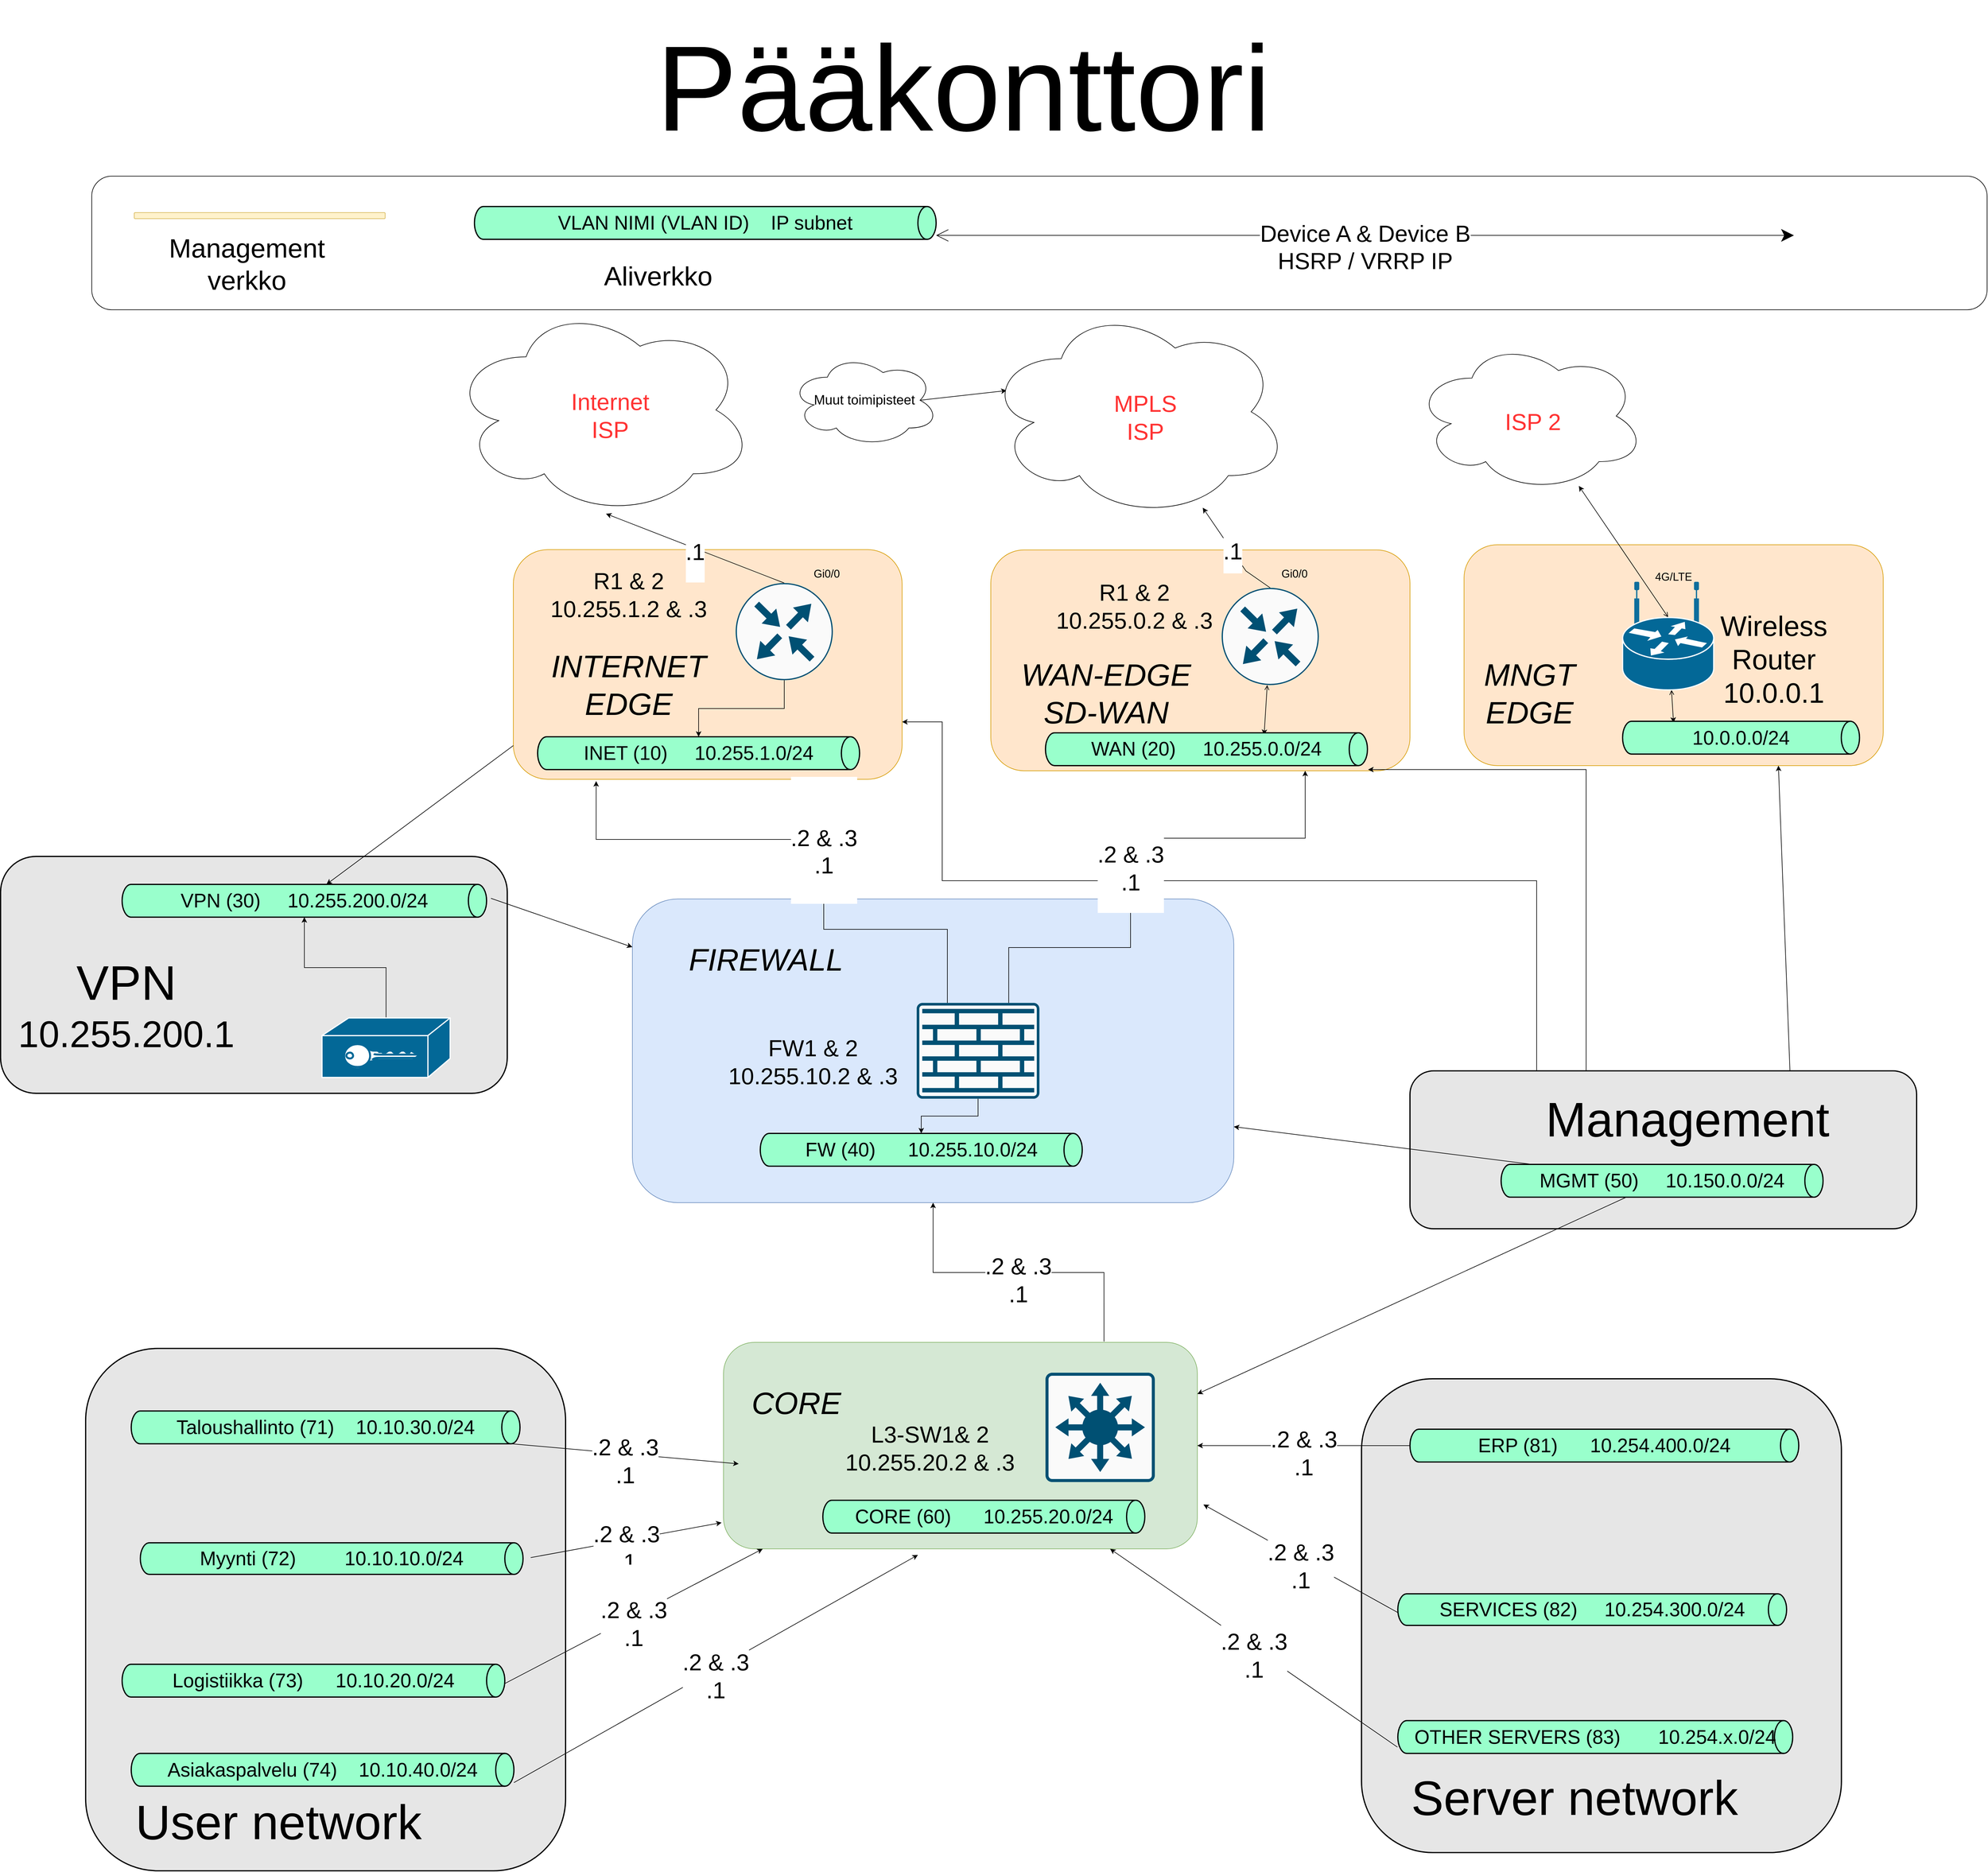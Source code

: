 <mxfile version="13.6.2" type="device"><diagram id="6a731a19-8d31-9384-78a2-239565b7b9f0" name="Page-1"><mxGraphModel dx="5750" dy="4706" grid="1" gridSize="10" guides="1" tooltips="1" connect="1" arrows="1" fold="1" page="1" pageScale="1" pageWidth="827" pageHeight="1169" background="#ffffff" math="0" shadow="0"><root><mxCell id="0"/><mxCell id="1" parent="0"/><mxCell id="njn6WD5CCHJPFwS9FWJV-7" value="" style="rounded=1;whiteSpace=wrap;html=1;" parent="1" vertex="1"><mxGeometry x="-1290" y="-1180" width="3120" height="220" as="geometry"/></mxCell><mxCell id="V2sJwGU7tEx-zziPhopv-89" value="" style="rounded=1;whiteSpace=wrap;html=1;fillColor=#ffe6cc;strokeColor=#d79b00;" parent="1" vertex="1"><mxGeometry x="969" y="-573.1" width="690" height="363.55" as="geometry"/></mxCell><mxCell id="V2sJwGU7tEx-zziPhopv-14" value="&lt;font style=&quot;font-size: 80px&quot;&gt;User network&lt;/font&gt;" style="rounded=1;whiteSpace=wrap;html=1;shadow=0;labelBackgroundColor=none;sketch=0;strokeColor=#000000;strokeWidth=2;gradientColor=none;fillColor=#E6E6E6;align=left;spacingLeft=80;spacingTop=700;" parent="1" vertex="1"><mxGeometry x="-1300" y="750" width="790" height="860" as="geometry"/></mxCell><mxCell id="_6xGI2cisJbOOcS2QNBX-14" value="" style="rounded=1;whiteSpace=wrap;html=1;fillColor=#ffe6cc;strokeColor=#d79b00;" parent="1" vertex="1"><mxGeometry x="190" y="-564.6" width="690" height="363.55" as="geometry"/></mxCell><mxCell id="V2sJwGU7tEx-zziPhopv-62" value="&#10;&#10;&lt;br style=&quot;color: rgb(0, 0, 0); font-family: helvetica; font-size: 11px; font-style: normal; font-weight: 400; letter-spacing: normal; text-align: center; text-indent: 0px; text-transform: none; word-spacing: 0px;&quot;&gt;&lt;br style=&quot;color: rgb(0, 0, 0); font-family: helvetica; font-size: 11px; font-style: normal; font-weight: 400; letter-spacing: normal; text-align: center; text-indent: 0px; text-transform: none; word-spacing: 0px;&quot;&gt;&lt;span style=&quot;color: rgb(0, 0, 0); font-style: normal; font-weight: 400; letter-spacing: normal; text-align: center; text-indent: 0px; text-transform: none; word-spacing: 0px; background-color: rgb(255, 255, 255); font-family: helvetica; font-size: 38px; display: inline; float: none;&quot;&gt;.2 &amp;amp; .3&lt;/span&gt;&lt;br style=&quot;color: rgb(0, 0, 0); font-style: normal; font-weight: 400; letter-spacing: normal; text-align: center; text-indent: 0px; text-transform: none; word-spacing: 0px; background-color: rgb(255, 255, 255); font-family: helvetica; font-size: 38px;&quot;&gt;&lt;span style=&quot;color: rgb(0, 0, 0); font-style: normal; font-weight: 400; letter-spacing: normal; text-align: center; text-indent: 0px; text-transform: none; word-spacing: 0px; background-color: rgb(255, 255, 255); font-family: helvetica; font-size: 38px; display: inline; float: none;&quot;&gt;.1&lt;/span&gt;&lt;br style=&quot;color: rgb(0, 0, 0); font-family: helvetica; font-size: 11px; font-style: normal; font-weight: 400; letter-spacing: normal; text-align: center; text-indent: 0px; text-transform: none; word-spacing: 0px;&quot;&gt;&#10;&#10;" style="edgeStyle=orthogonalEdgeStyle;rounded=0;orthogonalLoop=1;jettySize=auto;html=1;entryX=0.5;entryY=1;entryDx=0;entryDy=0;exitX=0.803;exitY=-0.004;exitDx=0;exitDy=0;exitPerimeter=0;" parent="1" source="9xPWTV1uzTcJlxWRWXas-102" target="9xPWTV1uzTcJlxWRWXas-100" edge="1"><mxGeometry relative="1" as="geometry"><mxPoint x="70" y="730" as="sourcePoint"/></mxGeometry></mxCell><mxCell id="9xPWTV1uzTcJlxWRWXas-102" value="" style="rounded=1;whiteSpace=wrap;html=1;fillColor=#d5e8d4;strokeColor=#82b366;" parent="1" vertex="1"><mxGeometry x="-250" y="740" width="780" height="340" as="geometry"/></mxCell><mxCell id="9xPWTV1uzTcJlxWRWXas-100" value="" style="rounded=1;whiteSpace=wrap;html=1;fillColor=#dae8fc;strokeColor=#6c8ebf;" parent="1" vertex="1"><mxGeometry x="-400" y="10" width="990" height="500" as="geometry"/></mxCell><mxCell id="_6xGI2cisJbOOcS2QNBX-12" value="&lt;br&gt;&lt;span style=&quot;color: rgb(0 , 0 , 0) ; font-style: normal ; font-weight: 400 ; letter-spacing: normal ; text-align: center ; text-indent: 0px ; text-transform: none ; word-spacing: 0px ; background-color: rgb(255 , 255 , 255) ; font-family: &amp;#34;helvetica&amp;#34; ; font-size: 38px ; display: inline ; float: none&quot;&gt;.1&lt;/span&gt;&lt;br style=&quot;color: rgb(0 , 0 , 0) ; font-family: &amp;#34;helvetica&amp;#34; ; font-size: 11px ; font-style: normal ; font-weight: 400 ; letter-spacing: normal ; text-align: center ; text-indent: 0px ; text-transform: none ; word-spacing: 0px&quot;&gt;&lt;br&gt;" style="rounded=0;orthogonalLoop=1;jettySize=auto;html=1;exitX=0.5;exitY=0;exitDx=0;exitDy=0;exitPerimeter=0;" parent="1" source="Qwr_-3QZ_V1puwqlb03a-2257" target="_6xGI2cisJbOOcS2QNBX-9" edge="1"><mxGeometry relative="1" as="geometry"><mxPoint x="665.046" y="-626.523" as="targetPoint"/><Array as="points"><mxPoint x="610" y="-530"/></Array></mxGeometry></mxCell><mxCell id="njn6WD5CCHJPFwS9FWJV-17" style="edgeStyle=none;rounded=0;orthogonalLoop=1;jettySize=auto;html=1;entryX=0.066;entryY=0.321;entryDx=0;entryDy=0;entryPerimeter=0;startArrow=open;startFill=0;startSize=6;endSize=6;" parent="1" source="Qwr_-3QZ_V1puwqlb03a-2257" target="V2sJwGU7tEx-zziPhopv-85" edge="1"><mxGeometry relative="1" as="geometry"/></mxCell><mxCell id="Qwr_-3QZ_V1puwqlb03a-2257" value="" style="points=[[0.5,0,0],[1,0.5,0],[0.5,1,0],[0,0.5,0],[0.145,0.145,0],[0.856,0.145,0],[0.855,0.856,0],[0.145,0.855,0]];verticalLabelPosition=bottom;html=1;verticalAlign=top;aspect=fixed;align=center;pointerEvents=1;shape=mxgraph.cisco19.rect;prIcon=router;fillColor=#FAFAFA;strokeColor=#005073;" parent="1" vertex="1"><mxGeometry x="570" y="-502.1" width="160" height="160" as="geometry"/></mxCell><mxCell id="njn6WD5CCHJPFwS9FWJV-6" style="edgeStyle=orthogonalEdgeStyle;rounded=0;orthogonalLoop=1;jettySize=auto;html=1;" parent="1" source="Qwr_-3QZ_V1puwqlb03a-2259" target="V2sJwGU7tEx-zziPhopv-83" edge="1"><mxGeometry relative="1" as="geometry"/></mxCell><mxCell id="Qwr_-3QZ_V1puwqlb03a-2259" value="" style="points=[[0.015,0.015,0],[0.985,0.015,0],[0.985,0.985,0],[0.015,0.985,0],[0.25,0,0],[0.5,0,0],[0.75,0,0],[1,0.25,0],[1,0.5,0],[1,0.75,0],[0.75,1,0],[0.5,1,0],[0.25,1,0],[0,0.75,0],[0,0.5,0],[0,0.25,0]];verticalLabelPosition=bottom;html=1;verticalAlign=top;aspect=fixed;align=center;pointerEvents=1;shape=mxgraph.cisco19.rect;prIcon=firewall;fillColor=#FAFAFA;strokeColor=#005073;" parent="1" vertex="1"><mxGeometry x="68" y="181.1" width="202" height="157.81" as="geometry"/></mxCell><mxCell id="Qwr_-3QZ_V1puwqlb03a-2261" value="" style="points=[[0.015,0.015,0],[0.985,0.015,0],[0.985,0.985,0],[0.015,0.985,0],[0.25,0,0],[0.5,0,0],[0.75,0,0],[1,0.25,0],[1,0.5,0],[1,0.75,0],[0.75,1,0],[0.5,1,0],[0.25,1,0],[0,0.75,0],[0,0.5,0],[0,0.25,0]];verticalLabelPosition=bottom;html=1;verticalAlign=top;aspect=fixed;align=center;pointerEvents=1;shape=mxgraph.cisco19.rect;prIcon=l3_switch;fillColor=#FAFAFA;strokeColor=#005073;" parent="1" vertex="1"><mxGeometry x="280" y="790" width="180" height="180" as="geometry"/></mxCell><mxCell id="Qwr_-3QZ_V1puwqlb03a-2263" value="" style="ellipse;shape=cloud;whiteSpace=wrap;html=1;" parent="1" vertex="1"><mxGeometry x="-700" y="-970" width="500" height="350" as="geometry"/></mxCell><mxCell id="Qwr_-3QZ_V1puwqlb03a-2456" value="&lt;font style=&quot;font-size: 200px&quot;&gt;Pääkonttori&lt;/font&gt;" style="text;html=1;strokeColor=none;fillColor=none;align=center;verticalAlign=middle;whiteSpace=wrap;rounded=0;" parent="1" vertex="1"><mxGeometry x="-1095.5" y="-1470" width="2480" height="290" as="geometry"/></mxCell><mxCell id="TjrJt1K901fKXK3eT3s--23" value="R1 &amp;amp; 2&lt;br&gt;10.255.0.2 &amp;amp; .3" style="text;html=1;strokeColor=none;fillColor=none;align=center;verticalAlign=middle;whiteSpace=wrap;rounded=0;fontSize=38;" parent="1" vertex="1"><mxGeometry x="270" y="-495.6" width="313" height="50" as="geometry"/></mxCell><mxCell id="TjrJt1K901fKXK3eT3s--26" value="FW1 &amp;amp; 2&lt;br&gt;10.255.10.2 &amp;amp; .3" style="text;html=1;strokeColor=none;fillColor=none;align=center;verticalAlign=middle;whiteSpace=wrap;rounded=0;fontSize=38;" parent="1" vertex="1"><mxGeometry x="-261.5" y="253.9" width="317" height="50" as="geometry"/></mxCell><mxCell id="TjrJt1K901fKXK3eT3s--28" value="L3-SW1&amp;amp; 2&lt;br&gt;10.255.20.2 &amp;amp; .3" style="text;html=1;strokeColor=none;fillColor=none;align=center;verticalAlign=middle;whiteSpace=wrap;rounded=0;fontSize=38;" parent="1" vertex="1"><mxGeometry x="-60.5" y="890" width="300" height="50" as="geometry"/></mxCell><mxCell id="pye4O7VNgA5A2ESjxLsK-39" value="" style="ellipse;shape=cloud;whiteSpace=wrap;html=1;fontSize=38;fontColor=#FF3333;" parent="1" vertex="1"><mxGeometry x="887" y="-910" width="380" height="250" as="geometry"/></mxCell><mxCell id="pye4O7VNgA5A2ESjxLsK-40" value="Internet&lt;br&gt;ISP" style="text;html=1;strokeColor=none;fillColor=none;align=center;verticalAlign=middle;whiteSpace=wrap;rounded=0;fontSize=38;fontColor=#FF3333;" parent="1" vertex="1"><mxGeometry x="-562.5" y="-840" width="251" height="110" as="geometry"/></mxCell><mxCell id="pye4O7VNgA5A2ESjxLsK-41" value="ISP 2" style="text;html=1;strokeColor=none;fillColor=none;align=center;verticalAlign=middle;whiteSpace=wrap;rounded=0;fontSize=38;fontColor=#FF3333;" parent="1" vertex="1"><mxGeometry x="957" y="-830" width="251" height="110" as="geometry"/></mxCell><mxCell id="9xPWTV1uzTcJlxWRWXas-101" value="&lt;i&gt;&lt;font style=&quot;font-size: 51px&quot;&gt;FIREWALL&lt;/font&gt;&lt;/i&gt;" style="text;html=1;strokeColor=none;fillColor=none;align=center;verticalAlign=middle;whiteSpace=wrap;rounded=0;" parent="1" vertex="1"><mxGeometry x="-370" y="10" width="380" height="200" as="geometry"/></mxCell><mxCell id="9xPWTV1uzTcJlxWRWXas-103" value="&lt;i&gt;&lt;font style=&quot;font-size: 51px&quot;&gt;CORE&lt;/font&gt;&lt;/i&gt;" style="text;html=1;strokeColor=none;fillColor=none;align=center;verticalAlign=middle;whiteSpace=wrap;rounded=0;" parent="1" vertex="1"><mxGeometry x="-320" y="740" width="380" height="200" as="geometry"/></mxCell><mxCell id="_6xGI2cisJbOOcS2QNBX-16" style="edgeStyle=none;rounded=0;orthogonalLoop=1;jettySize=auto;html=1;exitX=0.875;exitY=0.5;exitDx=0;exitDy=0;exitPerimeter=0;entryX=0.07;entryY=0.4;entryDx=0;entryDy=0;entryPerimeter=0;" parent="1" source="9xPWTV1uzTcJlxWRWXas-120" target="_6xGI2cisJbOOcS2QNBX-9" edge="1"><mxGeometry relative="1" as="geometry"/></mxCell><mxCell id="9xPWTV1uzTcJlxWRWXas-120" value="&lt;font style=&quot;font-size: 22px&quot;&gt;Muut toimipisteet&lt;/font&gt;" style="ellipse;shape=cloud;whiteSpace=wrap;html=1;" parent="1" vertex="1"><mxGeometry x="-140" y="-887" width="244" height="152" as="geometry"/></mxCell><mxCell id="9xPWTV1uzTcJlxWRWXas-122" value="" style="rounded=1;whiteSpace=wrap;html=1;fillColor=#fff2cc;strokeColor=#d6b656;" parent="1" vertex="1"><mxGeometry x="-1220" y="-1120" width="413" height="10" as="geometry"/></mxCell><mxCell id="9xPWTV1uzTcJlxWRWXas-124" value="&lt;font style=&quot;font-size: 44px&quot;&gt;Management verkko&lt;/font&gt;" style="text;html=1;strokeColor=none;fillColor=none;align=center;verticalAlign=middle;whiteSpace=wrap;rounded=0;" parent="1" vertex="1"><mxGeometry x="-1162" y="-1050" width="255" height="30" as="geometry"/></mxCell><mxCell id="_6xGI2cisJbOOcS2QNBX-9" value="" style="ellipse;shape=cloud;whiteSpace=wrap;html=1;" parent="1" vertex="1"><mxGeometry x="181" y="-967" width="500" height="350" as="geometry"/></mxCell><mxCell id="_6xGI2cisJbOOcS2QNBX-10" value="MPLS&lt;br&gt;ISP" style="text;html=1;strokeColor=none;fillColor=none;align=center;verticalAlign=middle;whiteSpace=wrap;rounded=0;fontSize=38;fontColor=#FF3333;" parent="1" vertex="1"><mxGeometry x="318.5" y="-837" width="251" height="110" as="geometry"/></mxCell><mxCell id="_6xGI2cisJbOOcS2QNBX-15" value="&lt;i&gt;&lt;font style=&quot;font-size: 51px&quot;&gt;WAN-EDGE&lt;br&gt;SD-WAN&lt;br&gt;&lt;/font&gt;&lt;/i&gt;" style="text;html=1;strokeColor=none;fillColor=none;align=center;verticalAlign=middle;whiteSpace=wrap;rounded=0;" parent="1" vertex="1"><mxGeometry x="190" y="-428.5" width="380" height="200" as="geometry"/></mxCell><mxCell id="_6xGI2cisJbOOcS2QNBX-20" style="edgeStyle=none;rounded=0;orthogonalLoop=1;jettySize=auto;html=1;exitX=0.5;exitY=0.32;exitDx=0;exitDy=0;exitPerimeter=0;entryX=0.713;entryY=0.96;entryDx=0;entryDy=0;entryPerimeter=0;startArrow=open;startFill=0;" parent="1" source="_6xGI2cisJbOOcS2QNBX-19" target="pye4O7VNgA5A2ESjxLsK-39" edge="1"><mxGeometry relative="1" as="geometry"><mxPoint x="1258.08" y="-595.1" as="targetPoint"/></mxGeometry></mxCell><mxCell id="njn6WD5CCHJPFwS9FWJV-18" style="edgeStyle=none;rounded=0;orthogonalLoop=1;jettySize=auto;html=1;entryX=0.046;entryY=0.785;entryDx=0;entryDy=0;entryPerimeter=0;startArrow=open;startFill=0;startSize=6;endSize=6;" parent="1" source="_6xGI2cisJbOOcS2QNBX-19" target="V2sJwGU7tEx-zziPhopv-94" edge="1"><mxGeometry relative="1" as="geometry"/></mxCell><mxCell id="_6xGI2cisJbOOcS2QNBX-19" value="" style="shape=mxgraph.cisco.routers.wireless_router;html=1;dashed=0;fillColor=#036897;strokeColor=#ffffff;strokeWidth=2;verticalLabelPosition=bottom;verticalAlign=top" parent="1" vertex="1"><mxGeometry x="1230" y="-510.1" width="150" height="176" as="geometry"/></mxCell><mxCell id="_6xGI2cisJbOOcS2QNBX-23" value="&lt;font style=&quot;font-size: 18px&quot;&gt;Gi0/0&lt;/font&gt;" style="text;html=1;strokeColor=none;fillColor=none;align=center;verticalAlign=middle;whiteSpace=wrap;rounded=0;" parent="1" vertex="1"><mxGeometry x="670" y="-534.1" width="40" height="19" as="geometry"/></mxCell><mxCell id="_6xGI2cisJbOOcS2QNBX-43" value="&lt;span style=&quot;font-size: 18px&quot;&gt;4G/LTE&lt;/span&gt;" style="text;html=1;strokeColor=none;fillColor=none;align=center;verticalAlign=middle;whiteSpace=wrap;rounded=0;" parent="1" vertex="1"><mxGeometry x="1294" y="-529.1" width="40" height="19" as="geometry"/></mxCell><mxCell id="iafb_Qz2ayjBnACv0gtP-8" value="&lt;font color=&quot;#000000&quot; style=&quot;font-size: 46px&quot;&gt;Wireless&lt;br&gt;Router&lt;br&gt;10.0.0.1&lt;br&gt;&lt;/font&gt;" style="text;html=1;strokeColor=none;fillColor=none;align=center;verticalAlign=middle;whiteSpace=wrap;rounded=0;fontSize=38;fontColor=#FF3333;" parent="1" vertex="1"><mxGeometry x="1334" y="-434.1" width="290" height="100" as="geometry"/></mxCell><mxCell id="V2sJwGU7tEx-zziPhopv-44" value="&#10;&#10;&lt;br style=&quot;color: rgb(0, 0, 0); font-family: helvetica; font-size: 11px; font-style: normal; font-weight: 400; letter-spacing: normal; text-align: center; text-indent: 0px; text-transform: none; word-spacing: 0px;&quot;&gt;&lt;br style=&quot;color: rgb(0, 0, 0); font-family: helvetica; font-size: 11px; font-style: normal; font-weight: 400; letter-spacing: normal; text-align: center; text-indent: 0px; text-transform: none; word-spacing: 0px;&quot;&gt;&lt;span style=&quot;color: rgb(0, 0, 0); font-style: normal; font-weight: 400; letter-spacing: normal; text-align: center; text-indent: 0px; text-transform: none; word-spacing: 0px; background-color: rgb(255, 255, 255); font-family: helvetica; font-size: 38px; display: inline; float: none;&quot;&gt;.2 &amp;amp; .3&lt;/span&gt;&lt;br style=&quot;color: rgb(0, 0, 0); font-style: normal; font-weight: 400; letter-spacing: normal; text-align: center; text-indent: 0px; text-transform: none; word-spacing: 0px; background-color: rgb(255, 255, 255); font-family: helvetica; font-size: 38px;&quot;&gt;&lt;span style=&quot;color: rgb(0, 0, 0); font-style: normal; font-weight: 400; letter-spacing: normal; text-align: center; text-indent: 0px; text-transform: none; word-spacing: 0px; background-color: rgb(255, 255, 255); font-family: helvetica; font-size: 38px; display: inline; float: none;&quot;&gt;.1&lt;/span&gt;&lt;br style=&quot;color: rgb(0, 0, 0); font-family: helvetica; font-size: 11px; font-style: normal; font-weight: 400; letter-spacing: normal; text-align: center; text-indent: 0px; text-transform: none; word-spacing: 0px;&quot;&gt;&#10;&#10;" style="edgeStyle=none;rounded=0;orthogonalLoop=1;jettySize=auto;html=1;entryX=-0.004;entryY=0.873;entryDx=0;entryDy=0;entryPerimeter=0;exitX=0.469;exitY=-0.02;exitDx=0;exitDy=0;exitPerimeter=0;" parent="1" source="V2sJwGU7tEx-zziPhopv-10" target="9xPWTV1uzTcJlxWRWXas-102" edge="1"><mxGeometry relative="1" as="geometry"><mxPoint x="-346" y="1370.545" as="targetPoint"/></mxGeometry></mxCell><mxCell id="V2sJwGU7tEx-zziPhopv-10" value="&lt;font style=&quot;font-size: 32px&quot;&gt;Myynti (72)&amp;nbsp; &amp;nbsp; &amp;nbsp; &amp;nbsp; &amp;nbsp;10.10.10.0/24&lt;/font&gt;" style="shape=cylinder2;whiteSpace=wrap;html=1;boundedLbl=1;backgroundOutline=1;size=15;shadow=0;sketch=0;strokeWidth=2;gradientColor=none;direction=south;labelBackgroundColor=none;labelBorderColor=none;fillColor=#99FFCC;" parent="1" vertex="1"><mxGeometry x="-1210" y="1070" width="630" height="52" as="geometry"/></mxCell><mxCell id="V2sJwGU7tEx-zziPhopv-45" value="&#10;&#10;&lt;br style=&quot;color: rgb(0, 0, 0); font-family: helvetica; font-size: 11px; font-style: normal; font-weight: 400; letter-spacing: normal; text-align: center; text-indent: 0px; text-transform: none; word-spacing: 0px;&quot;&gt;&lt;br style=&quot;color: rgb(0, 0, 0); font-family: helvetica; font-size: 11px; font-style: normal; font-weight: 400; letter-spacing: normal; text-align: center; text-indent: 0px; text-transform: none; word-spacing: 0px;&quot;&gt;&lt;span style=&quot;color: rgb(0, 0, 0); font-style: normal; font-weight: 400; letter-spacing: normal; text-align: center; text-indent: 0px; text-transform: none; word-spacing: 0px; background-color: rgb(255, 255, 255); font-family: helvetica; font-size: 38px; display: inline; float: none;&quot;&gt;.2 &amp;amp; .3&lt;/span&gt;&lt;br style=&quot;color: rgb(0, 0, 0); font-style: normal; font-weight: 400; letter-spacing: normal; text-align: center; text-indent: 0px; text-transform: none; word-spacing: 0px; background-color: rgb(255, 255, 255); font-family: helvetica; font-size: 38px;&quot;&gt;&lt;span style=&quot;color: rgb(0, 0, 0); font-style: normal; font-weight: 400; letter-spacing: normal; text-align: center; text-indent: 0px; text-transform: none; word-spacing: 0px; background-color: rgb(255, 255, 255); font-family: helvetica; font-size: 38px; display: inline; float: none;&quot;&gt;.1&lt;/span&gt;&lt;br style=&quot;color: rgb(0, 0, 0); font-family: helvetica; font-size: 11px; font-style: normal; font-weight: 400; letter-spacing: normal; text-align: center; text-indent: 0px; text-transform: none; word-spacing: 0px;&quot;&gt;&#10;&#10;" style="edgeStyle=none;rounded=0;orthogonalLoop=1;jettySize=auto;html=1;exitX=0.593;exitY=0.001;exitDx=0;exitDy=0;exitPerimeter=0;" parent="1" source="V2sJwGU7tEx-zziPhopv-11" target="9xPWTV1uzTcJlxWRWXas-102" edge="1"><mxGeometry relative="1" as="geometry"><mxPoint x="-346" y="1395.255" as="targetPoint"/></mxGeometry></mxCell><mxCell id="V2sJwGU7tEx-zziPhopv-11" value="&lt;font style=&quot;font-size: 32px&quot;&gt;Logistiikka (73)&amp;nbsp; &amp;nbsp; &amp;nbsp; 10.10.20.0/24&lt;/font&gt;" style="shape=cylinder2;whiteSpace=wrap;html=1;boundedLbl=1;backgroundOutline=1;size=15;shadow=0;sketch=0;strokeWidth=2;direction=south;fillColor=#99FFCC;" parent="1" vertex="1"><mxGeometry x="-1240" y="1270" width="630" height="54" as="geometry"/></mxCell><mxCell id="V2sJwGU7tEx-zziPhopv-43" value="&#10;&#10;&lt;br style=&quot;color: rgb(0, 0, 0); font-family: helvetica; font-size: 11px; font-style: normal; font-weight: 400; letter-spacing: normal; text-align: center; text-indent: 0px; text-transform: none; word-spacing: 0px;&quot;&gt;&lt;br style=&quot;color: rgb(0, 0, 0); font-family: helvetica; font-size: 11px; font-style: normal; font-weight: 400; letter-spacing: normal; text-align: center; text-indent: 0px; text-transform: none; word-spacing: 0px;&quot;&gt;&lt;span style=&quot;color: rgb(0, 0, 0); font-style: normal; font-weight: 400; letter-spacing: normal; text-align: center; text-indent: 0px; text-transform: none; word-spacing: 0px; background-color: rgb(255, 255, 255); font-family: helvetica; font-size: 38px; display: inline; float: none;&quot;&gt;.2 &amp;amp; .3&lt;/span&gt;&lt;br style=&quot;color: rgb(0, 0, 0); font-style: normal; font-weight: 400; letter-spacing: normal; text-align: center; text-indent: 0px; text-transform: none; word-spacing: 0px; background-color: rgb(255, 255, 255); font-family: helvetica; font-size: 38px;&quot;&gt;&lt;span style=&quot;color: rgb(0, 0, 0); font-style: normal; font-weight: 400; letter-spacing: normal; text-align: center; text-indent: 0px; text-transform: none; word-spacing: 0px; background-color: rgb(255, 255, 255); font-family: helvetica; font-size: 38px; display: inline; float: none;&quot;&gt;.1&lt;/span&gt;&lt;br style=&quot;color: rgb(0, 0, 0); font-family: helvetica; font-size: 11px; font-style: normal; font-weight: 400; letter-spacing: normal; text-align: center; text-indent: 0px; text-transform: none; word-spacing: 0px;&quot;&gt;&#10;&#10;" style="edgeStyle=none;rounded=0;orthogonalLoop=1;jettySize=auto;html=1;entryX=0.25;entryY=1;entryDx=0;entryDy=0;" parent="1" source="V2sJwGU7tEx-zziPhopv-12" target="9xPWTV1uzTcJlxWRWXas-103" edge="1"><mxGeometry relative="1" as="geometry"><mxPoint x="-226.273" y="1350" as="targetPoint"/></mxGeometry></mxCell><mxCell id="V2sJwGU7tEx-zziPhopv-12" value="&lt;font style=&quot;font-size: 32px&quot;&gt;Taloushallinto (71)&amp;nbsp; &amp;nbsp; 10.10.30.0/24&lt;/font&gt;" style="shape=cylinder2;whiteSpace=wrap;html=1;boundedLbl=1;backgroundOutline=1;size=15;shadow=0;sketch=0;strokeWidth=2;gradientColor=none;direction=south;fillColor=#99FFCC;" parent="1" vertex="1"><mxGeometry x="-1225" y="853" width="640" height="54" as="geometry"/></mxCell><mxCell id="V2sJwGU7tEx-zziPhopv-46" value="&#10;&#10;&lt;br style=&quot;color: rgb(0, 0, 0); font-family: helvetica; font-size: 11px; font-style: normal; font-weight: 400; letter-spacing: normal; text-align: center; text-indent: 0px; text-transform: none; word-spacing: 0px;&quot;&gt;&lt;br style=&quot;color: rgb(0, 0, 0); font-family: helvetica; font-size: 11px; font-style: normal; font-weight: 400; letter-spacing: normal; text-align: center; text-indent: 0px; text-transform: none; word-spacing: 0px;&quot;&gt;&lt;span style=&quot;color: rgb(0, 0, 0); font-style: normal; font-weight: 400; letter-spacing: normal; text-align: center; text-indent: 0px; text-transform: none; word-spacing: 0px; background-color: rgb(255, 255, 255); font-family: helvetica; font-size: 38px; display: inline; float: none;&quot;&gt;.2 &amp;amp; .3&lt;/span&gt;&lt;br style=&quot;color: rgb(0, 0, 0); font-style: normal; font-weight: 400; letter-spacing: normal; text-align: center; text-indent: 0px; text-transform: none; word-spacing: 0px; background-color: rgb(255, 255, 255); font-family: helvetica; font-size: 38px;&quot;&gt;&lt;span style=&quot;color: rgb(0, 0, 0); font-style: normal; font-weight: 400; letter-spacing: normal; text-align: center; text-indent: 0px; text-transform: none; word-spacing: 0px; background-color: rgb(255, 255, 255); font-family: helvetica; font-size: 38px; display: inline; float: none;&quot;&gt;.1&lt;/span&gt;&lt;br style=&quot;color: rgb(0, 0, 0); font-family: helvetica; font-size: 11px; font-style: normal; font-weight: 400; letter-spacing: normal; text-align: center; text-indent: 0px; text-transform: none; word-spacing: 0px;&quot;&gt;&#10;&#10;" style="edgeStyle=none;rounded=0;orthogonalLoop=1;jettySize=auto;html=1;exitX=0.889;exitY=0;exitDx=0;exitDy=0;exitPerimeter=0;" parent="1" source="V2sJwGU7tEx-zziPhopv-13" edge="1"><mxGeometry relative="1" as="geometry"><mxPoint x="70" y="1090" as="targetPoint"/></mxGeometry></mxCell><mxCell id="V2sJwGU7tEx-zziPhopv-13" value="&lt;font style=&quot;font-size: 32px&quot;&gt;Asiakaspalvelu (74)&amp;nbsp; &amp;nbsp; 10.10.40.0/24&lt;/font&gt;" style="shape=cylinder2;whiteSpace=wrap;html=1;boundedLbl=1;backgroundOutline=1;size=15;shadow=0;sketch=0;strokeWidth=2;gradientColor=none;direction=south;fillColor=#99FFCC;" parent="1" vertex="1"><mxGeometry x="-1225" y="1416.8" width="630" height="54" as="geometry"/></mxCell><mxCell id="V2sJwGU7tEx-zziPhopv-87" style="edgeStyle=orthogonalEdgeStyle;rounded=0;orthogonalLoop=1;jettySize=auto;html=1;entryX=1.121;entryY=-0.002;entryDx=0;entryDy=0;entryPerimeter=0;" parent="1" source="V2sJwGU7tEx-zziPhopv-25" target="V2sJwGU7tEx-zziPhopv-85" edge="1"><mxGeometry relative="1" as="geometry"><Array as="points"><mxPoint x="1170" y="-203"/></Array></mxGeometry></mxCell><mxCell id="V2sJwGU7tEx-zziPhopv-88" style="edgeStyle=orthogonalEdgeStyle;rounded=0;orthogonalLoop=1;jettySize=auto;html=1;entryX=1;entryY=0.75;entryDx=0;entryDy=0;exitX=0.25;exitY=0;exitDx=0;exitDy=0;" parent="1" source="V2sJwGU7tEx-zziPhopv-25" target="V2sJwGU7tEx-zziPhopv-65" edge="1"><mxGeometry relative="1" as="geometry"><Array as="points"><mxPoint x="1088" y="-20"/><mxPoint x="110" y="-20"/><mxPoint x="110" y="-282"/></Array></mxGeometry></mxCell><mxCell id="V2sJwGU7tEx-zziPhopv-91" style="rounded=0;orthogonalLoop=1;jettySize=auto;html=1;exitX=0.75;exitY=0;exitDx=0;exitDy=0;entryX=0.75;entryY=1;entryDx=0;entryDy=0;" parent="1" source="V2sJwGU7tEx-zziPhopv-25" target="V2sJwGU7tEx-zziPhopv-89" edge="1"><mxGeometry relative="1" as="geometry"/></mxCell><mxCell id="V2sJwGU7tEx-zziPhopv-25" value="&lt;font style=&quot;font-size: 80px&quot;&gt;Management&lt;/font&gt;" style="rounded=1;whiteSpace=wrap;html=1;shadow=0;labelBackgroundColor=none;sketch=0;strokeColor=#000000;strokeWidth=2;gradientColor=none;fillColor=#E6E6E6;align=center;spacingLeft=80;spacingTop=0;spacingBottom=100;" parent="1" vertex="1"><mxGeometry x="880" y="293" width="834" height="260" as="geometry"/></mxCell><mxCell id="V2sJwGU7tEx-zziPhopv-55" style="edgeStyle=none;rounded=0;orthogonalLoop=1;jettySize=auto;html=1;entryX=1;entryY=0.25;entryDx=0;entryDy=0;" parent="1" source="V2sJwGU7tEx-zziPhopv-27" target="9xPWTV1uzTcJlxWRWXas-102" edge="1"><mxGeometry relative="1" as="geometry"/></mxCell><mxCell id="V2sJwGU7tEx-zziPhopv-56" style="edgeStyle=none;rounded=0;orthogonalLoop=1;jettySize=auto;html=1;entryX=1;entryY=0.75;entryDx=0;entryDy=0;" parent="1" source="V2sJwGU7tEx-zziPhopv-27" target="9xPWTV1uzTcJlxWRWXas-100" edge="1"><mxGeometry relative="1" as="geometry"/></mxCell><mxCell id="V2sJwGU7tEx-zziPhopv-27" value="&lt;font style=&quot;font-size: 32px&quot;&gt;MGMT (50)&amp;nbsp; &amp;nbsp; &amp;nbsp;10.150.0.0/24&lt;/font&gt;" style="shape=cylinder2;whiteSpace=wrap;html=1;boundedLbl=1;backgroundOutline=1;size=15;shadow=0;sketch=0;strokeWidth=2;gradientColor=none;direction=south;labelBackgroundColor=none;labelBorderColor=none;fillColor=#99FFCC;" parent="1" vertex="1"><mxGeometry x="1030" y="447" width="530" height="54" as="geometry"/></mxCell><mxCell id="V2sJwGU7tEx-zziPhopv-30" value="&lt;font style=&quot;font-size: 80px&quot;&gt;Server network&lt;/font&gt;" style="rounded=1;whiteSpace=wrap;html=1;shadow=0;labelBackgroundColor=none;sketch=0;strokeColor=#000000;strokeWidth=2;gradientColor=none;fillColor=#E6E6E6;align=left;spacingLeft=80;spacingTop=600;" parent="1" vertex="1"><mxGeometry x="800.23" y="800" width="790" height="780" as="geometry"/></mxCell><mxCell id="V2sJwGU7tEx-zziPhopv-54" value="&#10;&#10;&lt;br style=&quot;color: rgb(0, 0, 0); font-family: helvetica; font-size: 11px; font-style: normal; font-weight: 400; letter-spacing: normal; text-align: center; text-indent: 0px; text-transform: none; word-spacing: 0px;&quot;&gt;&lt;br style=&quot;color: rgb(0, 0, 0); font-family: helvetica; font-size: 11px; font-style: normal; font-weight: 400; letter-spacing: normal; text-align: center; text-indent: 0px; text-transform: none; word-spacing: 0px;&quot;&gt;&lt;span style=&quot;color: rgb(0, 0, 0); font-style: normal; font-weight: 400; letter-spacing: normal; text-align: center; text-indent: 0px; text-transform: none; word-spacing: 0px; background-color: rgb(255, 255, 255); font-family: helvetica; font-size: 38px; display: inline; float: none;&quot;&gt;.2 &amp;amp; .3&lt;/span&gt;&lt;br style=&quot;color: rgb(0, 0, 0); font-style: normal; font-weight: 400; letter-spacing: normal; text-align: center; text-indent: 0px; text-transform: none; word-spacing: 0px; background-color: rgb(255, 255, 255); font-family: helvetica; font-size: 38px;&quot;&gt;&lt;span style=&quot;color: rgb(0, 0, 0); font-style: normal; font-weight: 400; letter-spacing: normal; text-align: center; text-indent: 0px; text-transform: none; word-spacing: 0px; background-color: rgb(255, 255, 255); font-family: helvetica; font-size: 38px; display: inline; float: none;&quot;&gt;.1&lt;/span&gt;&lt;br style=&quot;color: rgb(0, 0, 0); font-family: helvetica; font-size: 11px; font-style: normal; font-weight: 400; letter-spacing: normal; text-align: center; text-indent: 0px; text-transform: none; word-spacing: 0px;&quot;&gt;&#10;&#10;" style="edgeStyle=none;rounded=0;orthogonalLoop=1;jettySize=auto;html=1;exitX=0.608;exitY=0.998;exitDx=0;exitDy=0;exitPerimeter=0;" parent="1" source="V2sJwGU7tEx-zziPhopv-31" edge="1"><mxGeometry relative="1" as="geometry"><mxPoint x="540" y="1007" as="targetPoint"/></mxGeometry></mxCell><mxCell id="V2sJwGU7tEx-zziPhopv-31" value="&lt;font style=&quot;font-size: 32px&quot;&gt;SERVICES (82)&amp;nbsp; &amp;nbsp; &amp;nbsp;10.254.300.0/24&lt;/font&gt;" style="shape=cylinder2;whiteSpace=wrap;html=1;boundedLbl=1;backgroundOutline=1;size=15;shadow=0;sketch=0;strokeWidth=2;gradientColor=none;direction=south;labelBackgroundColor=none;labelBorderColor=none;fillColor=#99FFCC;" parent="1" vertex="1"><mxGeometry x="860" y="1154" width="640" height="52" as="geometry"/></mxCell><mxCell id="V2sJwGU7tEx-zziPhopv-53" value="&#10;&#10;&lt;br style=&quot;color: rgb(0, 0, 0); font-family: helvetica; font-size: 11px; font-style: normal; font-weight: 400; letter-spacing: normal; text-align: center; text-indent: 0px; text-transform: none; word-spacing: 0px;&quot;&gt;&lt;br style=&quot;color: rgb(0, 0, 0); font-family: helvetica; font-size: 11px; font-style: normal; font-weight: 400; letter-spacing: normal; text-align: center; text-indent: 0px; text-transform: none; word-spacing: 0px;&quot;&gt;&lt;span style=&quot;color: rgb(0, 0, 0); font-style: normal; font-weight: 400; letter-spacing: normal; text-align: center; text-indent: 0px; text-transform: none; word-spacing: 0px; background-color: rgb(255, 255, 255); font-family: helvetica; font-size: 38px; display: inline; float: none;&quot;&gt;.2 &amp;amp; .3&lt;/span&gt;&lt;br style=&quot;color: rgb(0, 0, 0); font-style: normal; font-weight: 400; letter-spacing: normal; text-align: center; text-indent: 0px; text-transform: none; word-spacing: 0px; background-color: rgb(255, 255, 255); font-family: helvetica; font-size: 38px;&quot;&gt;&lt;span style=&quot;color: rgb(0, 0, 0); font-style: normal; font-weight: 400; letter-spacing: normal; text-align: center; text-indent: 0px; text-transform: none; word-spacing: 0px; background-color: rgb(255, 255, 255); font-family: helvetica; font-size: 38px; display: inline; float: none;&quot;&gt;.1&lt;/span&gt;&lt;br style=&quot;color: rgb(0, 0, 0); font-family: helvetica; font-size: 11px; font-style: normal; font-weight: 400; letter-spacing: normal; text-align: center; text-indent: 0px; text-transform: none; word-spacing: 0px;&quot;&gt;&#10;&#10;" style="edgeStyle=none;rounded=0;orthogonalLoop=1;jettySize=auto;html=1;entryX=1;entryY=0.5;entryDx=0;entryDy=0;" parent="1" source="V2sJwGU7tEx-zziPhopv-33" target="9xPWTV1uzTcJlxWRWXas-102" edge="1"><mxGeometry relative="1" as="geometry"><mxPoint x="589.998" y="940.01" as="targetPoint"/></mxGeometry></mxCell><mxCell id="V2sJwGU7tEx-zziPhopv-33" value="&lt;font style=&quot;font-size: 32px&quot;&gt;ERP (81)&amp;nbsp; &amp;nbsp; &amp;nbsp; 10.254.400.0/24&lt;/font&gt;" style="shape=cylinder2;whiteSpace=wrap;html=1;boundedLbl=1;backgroundOutline=1;size=15;shadow=0;sketch=0;strokeWidth=2;gradientColor=none;direction=south;fillColor=#99FFCC;" parent="1" vertex="1"><mxGeometry x="880" y="883.0" width="640" height="54" as="geometry"/></mxCell><mxCell id="V2sJwGU7tEx-zziPhopv-58" value="&lt;font style=&quot;font-size: 80px&quot;&gt;VPN&lt;br&gt;&lt;/font&gt;&lt;span style=&quot;font-size: 61px&quot;&gt;10.255.200.1&lt;/span&gt;" style="rounded=1;whiteSpace=wrap;html=1;shadow=0;labelBackgroundColor=none;sketch=0;strokeColor=#000000;strokeWidth=2;gradientColor=none;fillColor=#E6E6E6;align=center;spacingLeft=80;spacingTop=200;spacingBottom=100;spacingRight=500;" parent="1" vertex="1"><mxGeometry x="-1440" y="-60" width="834" height="390" as="geometry"/></mxCell><mxCell id="V2sJwGU7tEx-zziPhopv-60" style="edgeStyle=none;rounded=0;orthogonalLoop=1;jettySize=auto;html=1;exitX=0.426;exitY=-0.012;exitDx=0;exitDy=0;exitPerimeter=0;" parent="1" source="V2sJwGU7tEx-zziPhopv-59" target="9xPWTV1uzTcJlxWRWXas-100" edge="1"><mxGeometry relative="1" as="geometry"/></mxCell><mxCell id="V2sJwGU7tEx-zziPhopv-59" value="&lt;font style=&quot;font-size: 32px&quot;&gt;VPN (30)&amp;nbsp; &amp;nbsp; &amp;nbsp;10.255.200.0/24&lt;/font&gt;" style="shape=cylinder2;whiteSpace=wrap;html=1;boundedLbl=1;backgroundOutline=1;size=15;shadow=0;sketch=0;strokeWidth=2;gradientColor=none;direction=south;labelBackgroundColor=none;labelBorderColor=none;fillColor=#99FFCC;" parent="1" vertex="1"><mxGeometry x="-1240" y="-14" width="600" height="54" as="geometry"/></mxCell><mxCell id="V2sJwGU7tEx-zziPhopv-65" value="" style="rounded=1;whiteSpace=wrap;html=1;fillColor=#ffe6cc;strokeColor=#d79b00;" parent="1" vertex="1"><mxGeometry x="-596" y="-565.1" width="640" height="378.1" as="geometry"/></mxCell><mxCell id="V2sJwGU7tEx-zziPhopv-66" value="&#10;&#10;&lt;br style=&quot;color: rgb(0, 0, 0); font-family: helvetica; font-size: 11px; font-style: normal; font-weight: 400; letter-spacing: normal; text-align: center; text-indent: 0px; text-transform: none; word-spacing: 0px;&quot;&gt;&lt;span style=&quot;color: rgb(0, 0, 0); font-style: normal; font-weight: 400; letter-spacing: normal; text-align: center; text-indent: 0px; text-transform: none; word-spacing: 0px; background-color: rgb(255, 255, 255); font-family: helvetica; font-size: 38px; display: inline; float: none;&quot;&gt;.1&lt;/span&gt;&lt;br style=&quot;color: rgb(0, 0, 0); font-size: 11px; font-style: normal; font-weight: 400; letter-spacing: normal; text-align: center; text-indent: 0px; text-transform: none; word-spacing: 0px; font-family: helvetica;&quot;&gt;&#10;&#10;" style="rounded=0;orthogonalLoop=1;jettySize=auto;html=1;exitX=0.5;exitY=0;exitDx=0;exitDy=0;exitPerimeter=0;entryX=0.513;entryY=0.988;entryDx=0;entryDy=0;entryPerimeter=0;" parent="1" source="V2sJwGU7tEx-zziPhopv-67" target="Qwr_-3QZ_V1puwqlb03a-2263" edge="1"><mxGeometry relative="1" as="geometry"><mxPoint x="-367.5" y="-675.0" as="targetPoint"/></mxGeometry></mxCell><mxCell id="njn6WD5CCHJPFwS9FWJV-3" style="edgeStyle=orthogonalEdgeStyle;rounded=0;orthogonalLoop=1;jettySize=auto;html=1;" parent="1" source="V2sJwGU7tEx-zziPhopv-67" target="V2sJwGU7tEx-zziPhopv-84" edge="1"><mxGeometry relative="1" as="geometry"/></mxCell><mxCell id="V2sJwGU7tEx-zziPhopv-67" value="" style="points=[[0.5,0,0],[1,0.5,0],[0.5,1,0],[0,0.5,0],[0.145,0.145,0],[0.856,0.145,0],[0.855,0.856,0],[0.145,0.855,0]];verticalLabelPosition=bottom;html=1;verticalAlign=top;aspect=fixed;align=center;pointerEvents=1;shape=mxgraph.cisco19.rect;prIcon=router;fillColor=#FAFAFA;strokeColor=#005073;" parent="1" vertex="1"><mxGeometry x="-230" y="-510.1" width="160" height="160" as="geometry"/></mxCell><mxCell id="V2sJwGU7tEx-zziPhopv-69" value="R1 &amp;amp; 2&lt;br&gt;10.255.1.2 &amp;amp; .3" style="text;html=1;strokeColor=none;fillColor=none;align=center;verticalAlign=middle;whiteSpace=wrap;rounded=0;fontSize=38;" parent="1" vertex="1"><mxGeometry x="-556" y="-515.1" width="299.5" height="50" as="geometry"/></mxCell><mxCell id="V2sJwGU7tEx-zziPhopv-86" style="rounded=0;orthogonalLoop=1;jettySize=auto;html=1;exitX=0;exitY=1;exitDx=0;exitDy=0;" parent="1" source="V2sJwGU7tEx-zziPhopv-71" target="V2sJwGU7tEx-zziPhopv-59" edge="1"><mxGeometry relative="1" as="geometry"/></mxCell><mxCell id="V2sJwGU7tEx-zziPhopv-71" value="&lt;i&gt;&lt;font style=&quot;font-size: 51px&quot;&gt;INTERNET EDGE&lt;br&gt;&lt;/font&gt;&lt;/i&gt;" style="text;html=1;strokeColor=none;fillColor=none;align=center;verticalAlign=middle;whiteSpace=wrap;rounded=0;" parent="1" vertex="1"><mxGeometry x="-596" y="-442.5" width="380" height="200" as="geometry"/></mxCell><mxCell id="V2sJwGU7tEx-zziPhopv-72" value="&lt;font style=&quot;font-size: 18px&quot;&gt;Gi0/0&lt;/font&gt;" style="text;html=1;strokeColor=none;fillColor=none;align=center;verticalAlign=middle;whiteSpace=wrap;rounded=0;" parent="1" vertex="1"><mxGeometry x="-100.5" y="-534.1" width="40" height="19" as="geometry"/></mxCell><mxCell id="V2sJwGU7tEx-zziPhopv-80" value="&lt;font style=&quot;font-size: 32px&quot;&gt;CORE (60)&amp;nbsp; &amp;nbsp; &amp;nbsp; 10.255.20.0/24&lt;/font&gt;" style="shape=cylinder2;whiteSpace=wrap;html=1;boundedLbl=1;backgroundOutline=1;size=15;shadow=0;sketch=0;strokeWidth=2;gradientColor=none;direction=south;labelBackgroundColor=none;labelBorderColor=none;fillColor=#99FFCC;" parent="1" vertex="1"><mxGeometry x="-86.5" y="1000" width="530" height="54" as="geometry"/></mxCell><mxCell id="V2sJwGU7tEx-zziPhopv-83" value="&lt;font style=&quot;font-size: 32px&quot;&gt;FW (40)&amp;nbsp; &amp;nbsp; &amp;nbsp; 10.255.10.0/24&lt;/font&gt;" style="shape=cylinder2;whiteSpace=wrap;html=1;boundedLbl=1;backgroundOutline=1;size=15;shadow=0;sketch=0;strokeWidth=2;gradientColor=none;direction=south;labelBackgroundColor=none;labelBorderColor=none;fillColor=#99FFCC;" parent="1" vertex="1"><mxGeometry x="-189.5" y="396" width="530" height="54" as="geometry"/></mxCell><mxCell id="V2sJwGU7tEx-zziPhopv-84" value="&lt;font style=&quot;font-size: 32px&quot;&gt;INET (10)&amp;nbsp; &amp;nbsp; &amp;nbsp;10.255.1.0/24&lt;/font&gt;" style="shape=cylinder2;whiteSpace=wrap;html=1;boundedLbl=1;backgroundOutline=1;size=15;shadow=0;sketch=0;strokeWidth=2;gradientColor=none;direction=south;labelBackgroundColor=none;labelBorderColor=none;fillColor=#99FFCC;" parent="1" vertex="1"><mxGeometry x="-556" y="-257" width="530" height="54" as="geometry"/></mxCell><mxCell id="V2sJwGU7tEx-zziPhopv-85" value="&lt;font style=&quot;font-size: 32px&quot;&gt;WAN (20)&amp;nbsp; &amp;nbsp; &amp;nbsp;10.255.0.0/24&lt;/font&gt;" style="shape=cylinder2;whiteSpace=wrap;html=1;boundedLbl=1;backgroundOutline=1;size=15;shadow=0;sketch=0;strokeWidth=2;gradientColor=none;direction=south;labelBackgroundColor=none;labelBorderColor=none;fillColor=#99FFCC;" parent="1" vertex="1"><mxGeometry x="280" y="-263.55" width="530" height="54" as="geometry"/></mxCell><mxCell id="V2sJwGU7tEx-zziPhopv-90" value="&lt;i&gt;&lt;font style=&quot;font-size: 51px&quot;&gt;MNGT&lt;br&gt;EDGE&lt;br&gt;&lt;/font&gt;&lt;/i&gt;" style="text;html=1;strokeColor=none;fillColor=none;align=center;verticalAlign=middle;whiteSpace=wrap;rounded=0;" parent="1" vertex="1"><mxGeometry x="962" y="-428.5" width="230" height="200" as="geometry"/></mxCell><mxCell id="V2sJwGU7tEx-zziPhopv-93" value="&#10;&#10;&lt;br style=&quot;color: rgb(0, 0, 0); font-family: helvetica; font-size: 11px; font-style: normal; font-weight: 400; letter-spacing: normal; text-align: center; text-indent: 0px; text-transform: none; word-spacing: 0px;&quot;&gt;&lt;br style=&quot;color: rgb(0, 0, 0); font-family: helvetica; font-size: 11px; font-style: normal; font-weight: 400; letter-spacing: normal; text-align: center; text-indent: 0px; text-transform: none; word-spacing: 0px;&quot;&gt;&lt;span style=&quot;color: rgb(0, 0, 0); font-style: normal; font-weight: 400; letter-spacing: normal; text-align: center; text-indent: 0px; text-transform: none; word-spacing: 0px; background-color: rgb(255, 255, 255); font-family: helvetica; font-size: 38px; display: inline; float: none;&quot;&gt;.2 &amp;amp; .3&lt;/span&gt;&lt;br style=&quot;color: rgb(0, 0, 0); font-style: normal; font-weight: 400; letter-spacing: normal; text-align: center; text-indent: 0px; text-transform: none; word-spacing: 0px; background-color: rgb(255, 255, 255); font-family: helvetica; font-size: 38px;&quot;&gt;&lt;span style=&quot;color: rgb(0, 0, 0); font-style: normal; font-weight: 400; letter-spacing: normal; text-align: center; text-indent: 0px; text-transform: none; word-spacing: 0px; background-color: rgb(255, 255, 255); font-family: helvetica; font-size: 38px; display: inline; float: none;&quot;&gt;.1&lt;/span&gt;&lt;br style=&quot;color: rgb(0, 0, 0); font-family: helvetica; font-size: 11px; font-style: normal; font-weight: 400; letter-spacing: normal; text-align: center; text-indent: 0px; text-transform: none; word-spacing: 0px;&quot;&gt;&#10;&#10;" style="edgeStyle=none;rounded=0;orthogonalLoop=1;jettySize=auto;html=1;exitX=0.807;exitY=1.001;exitDx=0;exitDy=0;exitPerimeter=0;" parent="1" source="V2sJwGU7tEx-zziPhopv-92" target="9xPWTV1uzTcJlxWRWXas-102" edge="1"><mxGeometry relative="1" as="geometry"><mxPoint x="589.998" y="1033.95" as="targetPoint"/></mxGeometry></mxCell><mxCell id="V2sJwGU7tEx-zziPhopv-92" value="&lt;font style=&quot;font-size: 32px&quot;&gt;OTHER SERVERS (83)&amp;nbsp; &amp;nbsp; &amp;nbsp; &amp;nbsp;10.254.x.0/24&lt;/font&gt;" style="shape=cylinder2;whiteSpace=wrap;html=1;boundedLbl=1;backgroundOutline=1;size=15;shadow=0;sketch=0;strokeWidth=2;gradientColor=none;direction=south;fillColor=#99FFCC;" parent="1" vertex="1"><mxGeometry x="860" y="1362.8" width="650" height="54" as="geometry"/></mxCell><mxCell id="V2sJwGU7tEx-zziPhopv-94" value="&lt;font style=&quot;font-size: 32px&quot;&gt;10.0.0.0/24&lt;/font&gt;" style="shape=cylinder2;whiteSpace=wrap;html=1;boundedLbl=1;backgroundOutline=1;size=15;shadow=0;sketch=0;strokeWidth=2;gradientColor=none;direction=south;labelBackgroundColor=none;labelBorderColor=none;fillColor=#99FFCC;" parent="1" vertex="1"><mxGeometry x="1230" y="-282.5" width="390" height="54" as="geometry"/></mxCell><mxCell id="njn6WD5CCHJPFwS9FWJV-1" value="&lt;font style=&quot;font-size: 32px&quot;&gt;VLAN NIMI (VLAN ID)&amp;nbsp; &amp;nbsp; IP subnet&lt;/font&gt;" style="shape=cylinder2;whiteSpace=wrap;html=1;boundedLbl=1;backgroundOutline=1;size=15;shadow=0;sketch=0;strokeWidth=2;gradientColor=none;direction=south;labelBackgroundColor=none;labelBorderColor=none;fillColor=#99FFCC;" parent="1" vertex="1"><mxGeometry x="-660" y="-1130" width="760" height="54" as="geometry"/></mxCell><mxCell id="njn6WD5CCHJPFwS9FWJV-5" style="edgeStyle=orthogonalEdgeStyle;rounded=0;orthogonalLoop=1;jettySize=auto;html=1;" parent="1" source="njn6WD5CCHJPFwS9FWJV-4" target="V2sJwGU7tEx-zziPhopv-59" edge="1"><mxGeometry relative="1" as="geometry"/></mxCell><mxCell id="njn6WD5CCHJPFwS9FWJV-4" value="" style="shape=mxgraph.cisco.hubs_and_gateways.vpn_gateway;html=1;dashed=0;fillColor=#036897;strokeColor=#ffffff;strokeWidth=2;verticalLabelPosition=bottom;verticalAlign=top" parent="1" vertex="1"><mxGeometry x="-911" y="205.9" width="211" height="98" as="geometry"/></mxCell><mxCell id="V2sJwGU7tEx-zziPhopv-63" value="&#10;&#10;&lt;br style=&quot;color: rgb(0, 0, 0); font-family: helvetica; font-size: 11px; font-style: normal; font-weight: 400; letter-spacing: normal; text-align: center; text-indent: 0px; text-transform: none; word-spacing: 0px;&quot;&gt;&lt;br style=&quot;color: rgb(0, 0, 0); font-family: helvetica; font-size: 11px; font-style: normal; font-weight: 400; letter-spacing: normal; text-align: center; text-indent: 0px; text-transform: none; word-spacing: 0px;&quot;&gt;&lt;span style=&quot;color: rgb(0, 0, 0); font-style: normal; font-weight: 400; letter-spacing: normal; text-align: center; text-indent: 0px; text-transform: none; word-spacing: 0px; background-color: rgb(255, 255, 255); font-family: helvetica; font-size: 38px; display: inline; float: none;&quot;&gt;.2 &amp;amp; .3&lt;/span&gt;&lt;br style=&quot;color: rgb(0, 0, 0); font-style: normal; font-weight: 400; letter-spacing: normal; text-align: center; text-indent: 0px; text-transform: none; word-spacing: 0px; background-color: rgb(255, 255, 255); font-family: helvetica; font-size: 38px;&quot;&gt;&lt;span style=&quot;color: rgb(0, 0, 0); font-style: normal; font-weight: 400; letter-spacing: normal; text-align: center; text-indent: 0px; text-transform: none; word-spacing: 0px; background-color: rgb(255, 255, 255); font-family: helvetica; font-size: 38px; display: inline; float: none;&quot;&gt;.1&lt;/span&gt;&lt;br style=&quot;color: rgb(0, 0, 0); font-family: helvetica; font-size: 11px; font-style: normal; font-weight: 400; letter-spacing: normal; text-align: center; text-indent: 0px; text-transform: none; word-spacing: 0px;&quot;&gt;&#10;&#10;" style="edgeStyle=orthogonalEdgeStyle;rounded=0;orthogonalLoop=1;jettySize=auto;html=1;entryX=0.75;entryY=1;entryDx=0;entryDy=0;exitX=0.75;exitY=0;exitDx=0;exitDy=0;exitPerimeter=0;" parent="1" source="Qwr_-3QZ_V1puwqlb03a-2259" target="_6xGI2cisJbOOcS2QNBX-14" edge="1"><mxGeometry relative="1" as="geometry"><Array as="points"><mxPoint x="220" y="90"/><mxPoint x="420" y="90"/><mxPoint x="420" y="-90"/><mxPoint x="707" y="-90"/></Array></mxGeometry></mxCell><mxCell id="V2sJwGU7tEx-zziPhopv-77" value="&#10;&#10;&lt;br style=&quot;color: rgb(0, 0, 0); font-family: helvetica; font-size: 11px; font-style: normal; font-weight: 400; letter-spacing: normal; text-align: center; text-indent: 0px; text-transform: none; word-spacing: 0px;&quot;&gt;&lt;br style=&quot;color: rgb(0, 0, 0); font-family: helvetica; font-size: 11px; font-style: normal; font-weight: 400; letter-spacing: normal; text-align: center; text-indent: 0px; text-transform: none; word-spacing: 0px;&quot;&gt;&lt;br style=&quot;color: rgb(0, 0, 0); font-size: 11px; font-style: normal; font-weight: 400; letter-spacing: normal; text-align: center; text-indent: 0px; text-transform: none; word-spacing: 0px; font-family: helvetica;&quot;&gt;&lt;br style=&quot;color: rgb(0, 0, 0); font-size: 11px; font-style: normal; font-weight: 400; letter-spacing: normal; text-align: center; text-indent: 0px; text-transform: none; word-spacing: 0px; font-family: helvetica;&quot;&gt;&lt;span style=&quot;color: rgb(0, 0, 0); font-style: normal; font-weight: 400; letter-spacing: normal; text-align: center; text-indent: 0px; text-transform: none; word-spacing: 0px; background-color: rgb(255, 255, 255); font-family: helvetica; font-size: 38px; display: inline; float: none;&quot;&gt;.2 &amp;amp; .3&lt;/span&gt;&lt;br style=&quot;color: rgb(0, 0, 0); font-style: normal; font-weight: 400; letter-spacing: normal; text-align: center; text-indent: 0px; text-transform: none; word-spacing: 0px; background-color: rgb(255, 255, 255); font-family: helvetica; font-size: 38px;&quot;&gt;&lt;span style=&quot;color: rgb(0, 0, 0); font-style: normal; font-weight: 400; letter-spacing: normal; text-align: center; text-indent: 0px; text-transform: none; word-spacing: 0px; background-color: rgb(255, 255, 255); font-family: helvetica; font-size: 38px; display: inline; float: none;&quot;&gt;.1&lt;/span&gt;&lt;br style=&quot;color: rgb(0, 0, 0); font-size: 11px; font-style: normal; font-weight: 400; letter-spacing: normal; text-align: center; text-indent: 0px; text-transform: none; word-spacing: 0px; font-family: helvetica;&quot;&gt;&lt;br style=&quot;color: rgb(0, 0, 0); font-family: helvetica; font-size: 11px; font-style: normal; font-weight: 400; letter-spacing: normal; text-align: center; text-indent: 0px; text-transform: none; word-spacing: 0px;&quot;&gt;&#10;&#10;" style="edgeStyle=orthogonalEdgeStyle;rounded=0;orthogonalLoop=1;jettySize=auto;html=1;exitX=0.25;exitY=0;exitDx=0;exitDy=0;entryX=0.213;entryY=1.008;entryDx=0;entryDy=0;entryPerimeter=0;exitPerimeter=0;" parent="1" source="Qwr_-3QZ_V1puwqlb03a-2259" target="V2sJwGU7tEx-zziPhopv-65" edge="1"><mxGeometry relative="1" as="geometry"><Array as="points"><mxPoint x="119" y="60"/><mxPoint x="-85" y="60"/><mxPoint x="-85" y="-88"/><mxPoint x="-460" y="-88"/></Array></mxGeometry></mxCell><mxCell id="njn6WD5CCHJPFwS9FWJV-10" value="&lt;br&gt;&lt;br&gt;&lt;br style=&quot;color: rgb(0 , 0 , 0) ; font-family: &amp;#34;helvetica&amp;#34; ; font-size: 11px ; font-style: normal ; font-weight: 400 ; letter-spacing: normal ; text-align: center ; text-indent: 0px ; text-transform: none ; word-spacing: 0px&quot;&gt;&lt;br style=&quot;color: rgb(0 , 0 , 0) ; font-family: &amp;#34;helvetica&amp;#34; ; font-size: 11px ; font-style: normal ; font-weight: 400 ; letter-spacing: normal ; text-align: center ; text-indent: 0px ; text-transform: none ; word-spacing: 0px&quot;&gt;&lt;span style=&quot;color: rgb(0 , 0 , 0) ; font-style: normal ; font-weight: 400 ; letter-spacing: normal ; text-align: center ; text-indent: 0px ; text-transform: none ; word-spacing: 0px ; background-color: rgb(255 , 255 , 255) ; font-family: &amp;#34;helvetica&amp;#34; ; font-size: 38px ; display: inline ; float: none&quot;&gt;Device A &amp;amp; Device B&lt;/span&gt;&lt;br style=&quot;color: rgb(0 , 0 , 0) ; font-style: normal ; font-weight: 400 ; letter-spacing: normal ; text-align: center ; text-indent: 0px ; text-transform: none ; word-spacing: 0px ; background-color: rgb(255 , 255 , 255) ; font-family: &amp;#34;helvetica&amp;#34; ; font-size: 38px&quot;&gt;&lt;font face=&quot;helvetica&quot;&gt;&lt;span style=&quot;font-size: 38px&quot;&gt;HSRP / VRRP IP&lt;/span&gt;&lt;/font&gt;&lt;br style=&quot;color: rgb(0 , 0 , 0) ; font-family: &amp;#34;helvetica&amp;#34; ; font-size: 11px ; font-style: normal ; font-weight: 400 ; letter-spacing: normal ; text-align: center ; text-indent: 0px ; text-transform: none ; word-spacing: 0px&quot;&gt;&lt;br&gt;" style="rounded=0;orthogonalLoop=1;jettySize=auto;html=1;exitX=0.88;exitY=0;exitDx=0;exitDy=0;exitPerimeter=0;startArrow=open;startFill=0;endSize=18;startSize=18;" parent="1" source="njn6WD5CCHJPFwS9FWJV-1" edge="1"><mxGeometry relative="1" as="geometry"><mxPoint x="1512.0" y="-1082.49" as="targetPoint"/><mxPoint x="260" y="-1075.995" as="sourcePoint"/></mxGeometry></mxCell><mxCell id="njn6WD5CCHJPFwS9FWJV-12" value="&lt;font style=&quot;font-size: 44px&quot;&gt;Aliverkko&lt;/font&gt;" style="text;html=1;strokeColor=none;fillColor=none;align=center;verticalAlign=middle;whiteSpace=wrap;rounded=0;" parent="1" vertex="1"><mxGeometry x="-485" y="-1030" width="255" height="30" as="geometry"/></mxCell></root></mxGraphModel></diagram></mxfile>